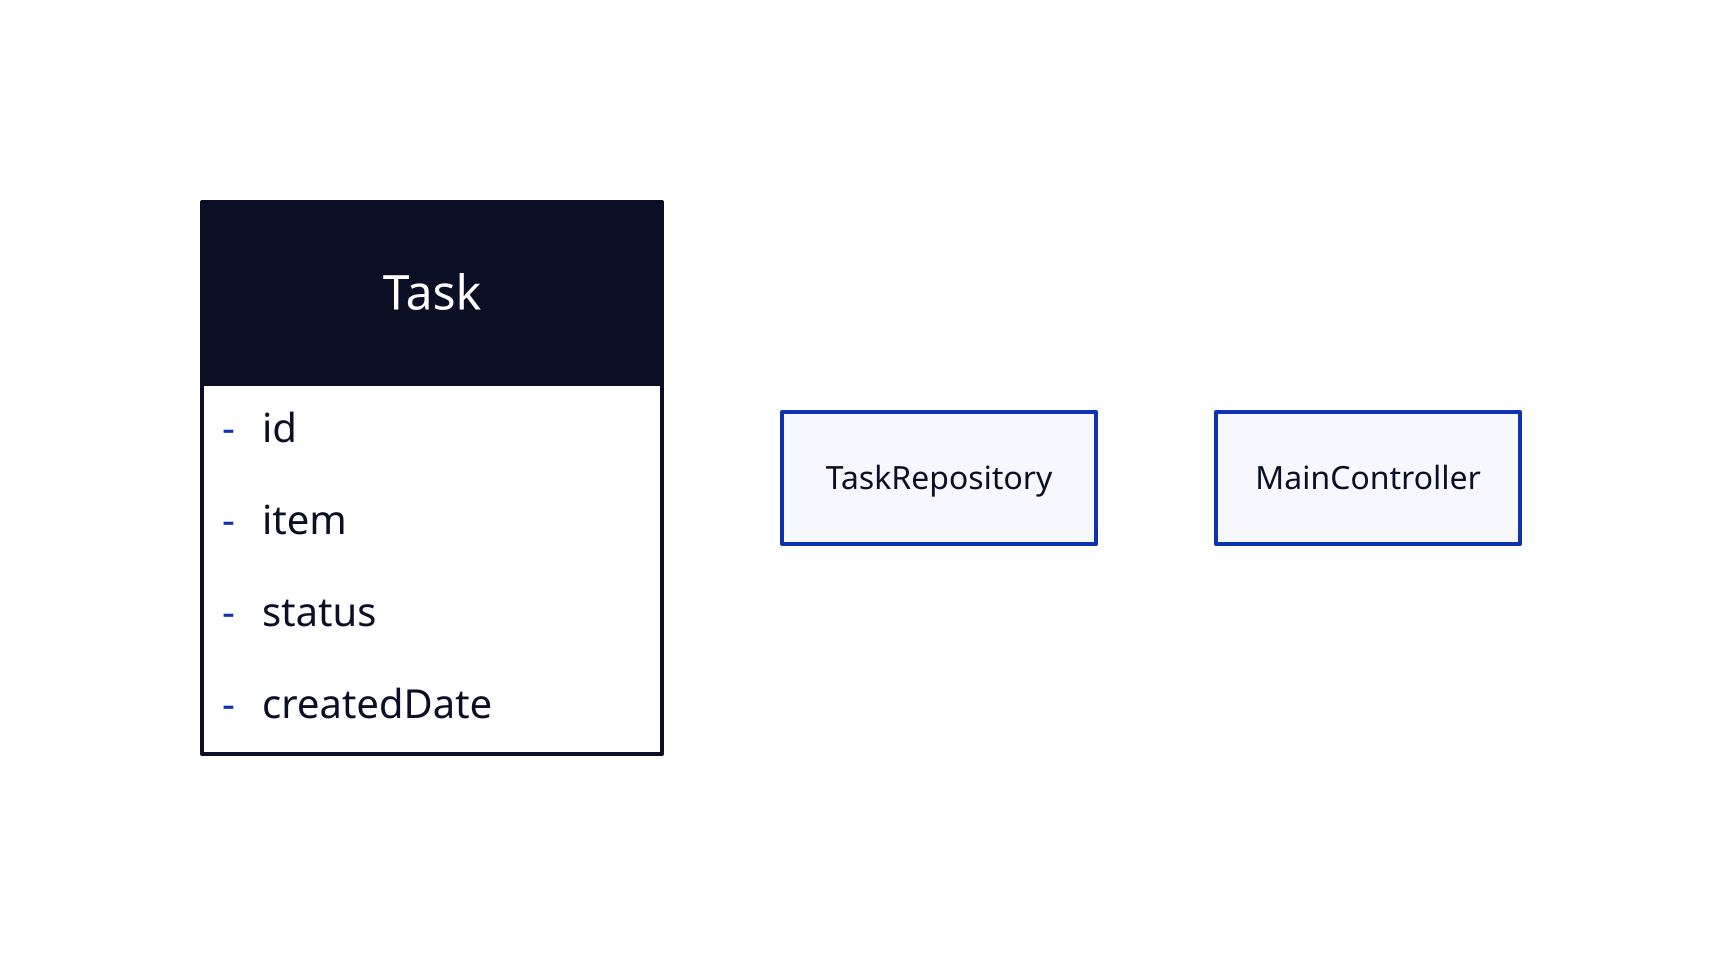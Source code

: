 Task {
    shape : class

    -id
    -item
    -status
    -createdDate
}

TaskRepository

MainController {
    
}